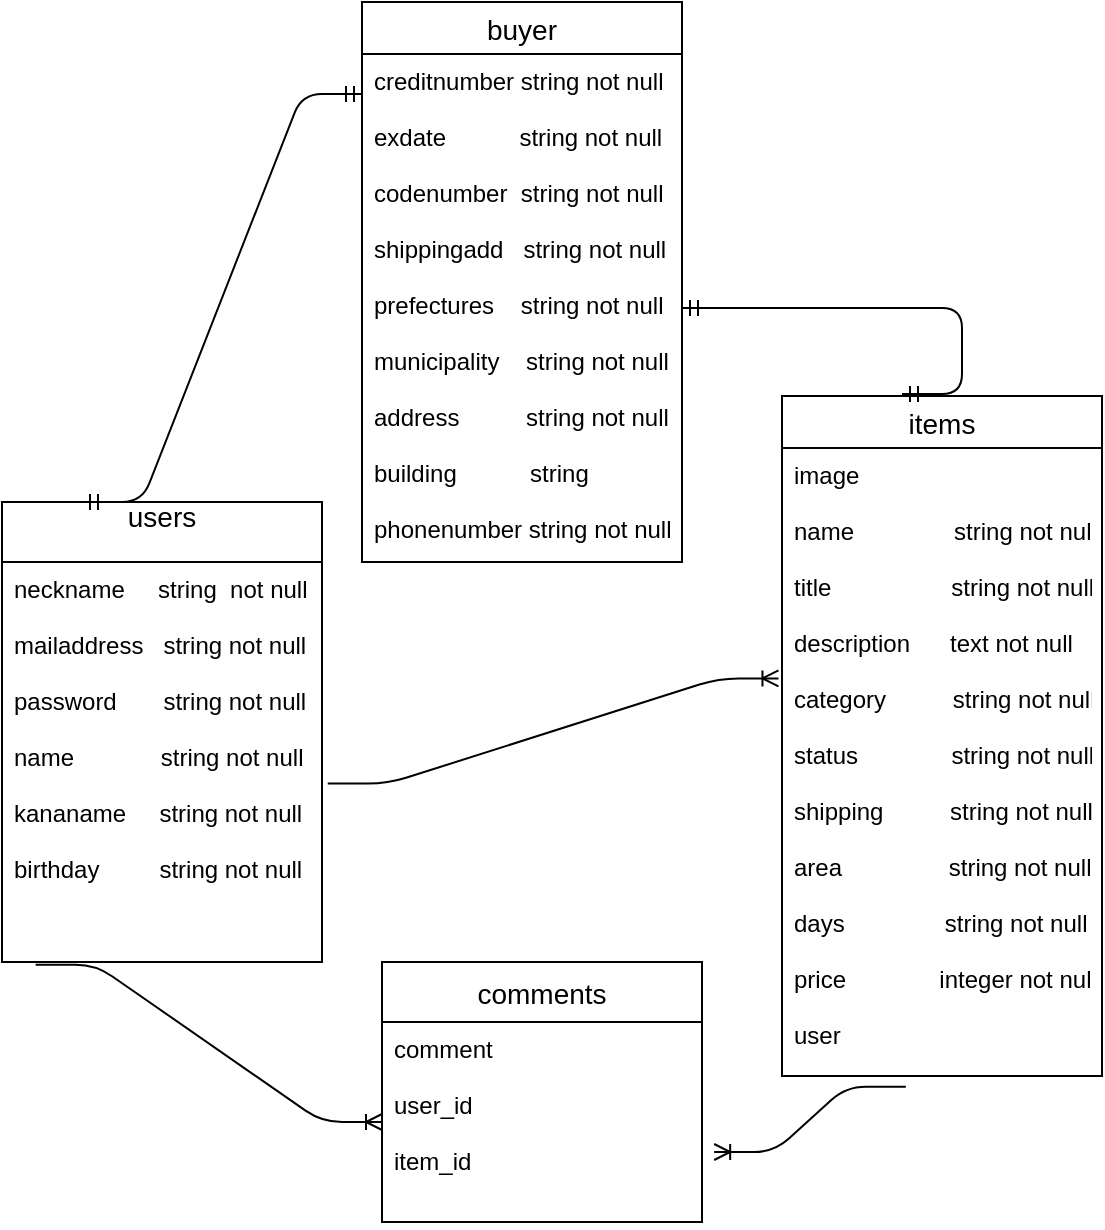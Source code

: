 <mxfile>
    <diagram id="dJVBfmfPZKDI3_ntDj3A" name="ページ1">
        <mxGraphModel grid="1" gridSize="10" guides="1" tooltips="1" connect="1" arrows="1" page="1" fold="1" pageScale="1" pageWidth="827" pageHeight="1169" math="0" shadow="0">
            <root>
                <object label="" id="0">
                    <mxCell/>
                </object>
                <mxCell id="1" parent="0"/>
                <mxCell id="2" value="users&#10;" style="swimlane;fontStyle=0;childLayout=stackLayout;horizontal=1;startSize=30;horizontalStack=0;resizeParent=1;resizeParentMax=0;resizeLast=0;collapsible=1;marginBottom=0;align=center;fontSize=14;" parent="1" vertex="1">
                    <mxGeometry x="-560" y="434" width="160" height="230" as="geometry">
                        <mxRectangle x="-250" y="210" width="70" height="26" as="alternateBounds"/>
                    </mxGeometry>
                </mxCell>
                <mxCell id="4" value="neckname     string  not null&#10;&#10;mailaddress   string not null&#10;&#10;password       string not null&#10;&#10;name             string not null&#10;&#10;kananame     string not null &#10;&#10;birthday         string not null&#10;" style="text;strokeColor=none;fillColor=none;spacingLeft=4;spacingRight=4;overflow=hidden;rotatable=0;points=[[0,0.5],[1,0.5]];portConstraint=eastwest;fontSize=12;" parent="2" vertex="1">
                    <mxGeometry y="30" width="160" height="200" as="geometry"/>
                </mxCell>
                <mxCell id="16" value="items" style="swimlane;fontStyle=0;childLayout=stackLayout;horizontal=1;startSize=26;horizontalStack=0;resizeParent=1;resizeParentMax=0;resizeLast=0;collapsible=1;marginBottom=0;align=center;fontSize=14;" parent="1" vertex="1">
                    <mxGeometry x="-170" y="381" width="160" height="340" as="geometry"/>
                </mxCell>
                <mxCell id="20" value="" style="edgeStyle=entityRelationEdgeStyle;fontSize=12;html=1;endArrow=ERoneToMany;entryX=-0.011;entryY=0.367;entryDx=0;entryDy=0;entryPerimeter=0;exitX=1.018;exitY=0.554;exitDx=0;exitDy=0;exitPerimeter=0;" parent="1" source="4" target="17" edge="1">
                    <mxGeometry width="100" height="100" relative="1" as="geometry">
                        <mxPoint x="-520" y="370" as="sourcePoint"/>
                        <mxPoint x="-420" y="270" as="targetPoint"/>
                    </mxGeometry>
                </mxCell>
                <mxCell id="21" value="comments" style="swimlane;fontStyle=0;childLayout=stackLayout;horizontal=1;startSize=30;horizontalStack=0;resizeParent=1;resizeParentMax=0;resizeLast=0;collapsible=1;marginBottom=0;align=center;fontSize=14;" parent="1" vertex="1">
                    <mxGeometry x="-370" y="664" width="160" height="130" as="geometry"/>
                </mxCell>
                <mxCell id="23" value="comment&#10;&#10;user_id&#10;&#10;item_id" style="text;strokeColor=none;fillColor=none;spacingLeft=4;spacingRight=4;overflow=hidden;rotatable=0;points=[[0,0.5],[1,0.5]];portConstraint=eastwest;fontSize=12;" parent="21" vertex="1">
                    <mxGeometry y="30" width="160" height="100" as="geometry"/>
                </mxCell>
                <mxCell id="33" value="" style="edgeStyle=entityRelationEdgeStyle;fontSize=12;html=1;endArrow=ERoneToMany;exitX=0.105;exitY=1.007;exitDx=0;exitDy=0;exitPerimeter=0;entryX=0;entryY=0.5;entryDx=0;entryDy=0;" parent="1" source="4" target="23" edge="1">
                    <mxGeometry width="100" height="100" relative="1" as="geometry">
                        <mxPoint x="-463" y="720" as="sourcePoint"/>
                        <mxPoint x="-363" y="620" as="targetPoint"/>
                    </mxGeometry>
                </mxCell>
                <mxCell id="34" value="" style="edgeStyle=entityRelationEdgeStyle;fontSize=12;html=1;endArrow=ERoneToMany;exitX=0.387;exitY=1.017;exitDx=0;exitDy=0;exitPerimeter=0;entryX=1.038;entryY=0.65;entryDx=0;entryDy=0;entryPerimeter=0;" parent="1" source="17" target="23" edge="1">
                    <mxGeometry width="100" height="100" relative="1" as="geometry">
                        <mxPoint x="-160" y="650" as="sourcePoint"/>
                        <mxPoint x="-60" y="550" as="targetPoint"/>
                    </mxGeometry>
                </mxCell>
                <mxCell id="39" value="buyer" style="swimlane;fontStyle=0;childLayout=stackLayout;horizontal=1;startSize=26;horizontalStack=0;resizeParent=1;resizeParentMax=0;resizeLast=0;collapsible=1;marginBottom=0;align=center;fontSize=14;" parent="1" vertex="1">
                    <mxGeometry x="-380" y="184" width="160" height="280" as="geometry"/>
                </mxCell>
                <mxCell id="40" value="creditnumber string not null&#10;&#10;exdate           string not null&#10;&#10;codenumber  string not null&#10;&#10;shippingadd   string not null&#10;&#10;prefectures    string not null&#10;&#10;municipality    string not null&#10;&#10;address          string not null&#10;&#10;building           string &#10;&#10;phonenumber string not null" style="text;strokeColor=none;fillColor=none;spacingLeft=4;spacingRight=4;overflow=hidden;rotatable=0;points=[[0,0.5],[1,0.5]];portConstraint=eastwest;fontSize=12;" parent="39" vertex="1">
                    <mxGeometry y="26" width="160" height="254" as="geometry"/>
                </mxCell>
                <mxCell id="17" value="image&#10;&#10;name               string not null&#10;&#10;title                  string not null&#10;&#10;description      text not null&#10;&#10;category          string not null&#10;&#10;status              string not null&#10;&#10;shipping          string not null&#10;&#10;area                string not null&#10;&#10;days               string not null&#10;&#10;price              integer not null&#10;&#10;user&#10;" style="text;strokeColor=none;fillColor=none;spacingLeft=4;spacingRight=4;overflow=hidden;rotatable=0;points=[[0,0.5],[1,0.5]];portConstraint=eastwest;fontSize=12;" parent="1" vertex="1">
                    <mxGeometry x="-170" y="407" width="160" height="314" as="geometry"/>
                </mxCell>
                <mxCell id="44" value="" style="edgeStyle=entityRelationEdgeStyle;fontSize=12;html=1;endArrow=ERmandOne;startArrow=ERmandOne;exitX=0.25;exitY=0;exitDx=0;exitDy=0;" parent="1" source="2" edge="1">
                    <mxGeometry width="100" height="100" relative="1" as="geometry">
                        <mxPoint x="-520" y="430" as="sourcePoint"/>
                        <mxPoint x="-380" y="230" as="targetPoint"/>
                    </mxGeometry>
                </mxCell>
                <mxCell id="45" value="" style="edgeStyle=entityRelationEdgeStyle;fontSize=12;html=1;endArrow=ERmandOne;startArrow=ERmandOne;" parent="1" target="40" edge="1">
                    <mxGeometry width="100" height="100" relative="1" as="geometry">
                        <mxPoint x="-110" y="380" as="sourcePoint"/>
                        <mxPoint x="-90" y="370" as="targetPoint"/>
                    </mxGeometry>
                </mxCell>
            </root>
        </mxGraphModel>
    </diagram>
    <diagram name="ページ1のコピー" id="d5W8JrzKt7Sznqatl7Tc">
        <mxGraphModel dx="2076" dy="705" grid="1" gridSize="10" guides="1" tooltips="1" connect="1" arrows="1" fold="1" page="1" pageScale="1" pageWidth="827" pageHeight="1169" math="0" shadow="0">
            <root>
                <object label="" id="G_QWMqMntEwAqGkYG3q_-0">
                    <mxCell/>
                </object>
                <mxCell id="G_QWMqMntEwAqGkYG3q_-1" parent="G_QWMqMntEwAqGkYG3q_-0"/>
                <mxCell id="G_QWMqMntEwAqGkYG3q_-2" value="users&#10;" style="swimlane;fontStyle=0;childLayout=stackLayout;horizontal=1;startSize=30;horizontalStack=0;resizeParent=1;resizeParentMax=0;resizeLast=0;collapsible=1;marginBottom=0;align=center;fontSize=14;" parent="G_QWMqMntEwAqGkYG3q_-1" vertex="1">
                    <mxGeometry x="-560" y="650" width="160" height="280" as="geometry">
                        <mxRectangle x="-250" y="210" width="70" height="26" as="alternateBounds"/>
                    </mxGeometry>
                </mxCell>
                <mxCell id="G_QWMqMntEwAqGkYG3q_-4" value="items" style="swimlane;fontStyle=0;childLayout=stackLayout;horizontal=1;startSize=26;horizontalStack=0;resizeParent=1;resizeParentMax=0;resizeLast=0;collapsible=1;marginBottom=0;align=center;fontSize=14;" parent="G_QWMqMntEwAqGkYG3q_-1" vertex="1">
                    <mxGeometry x="-180" y="514" width="160" height="359" as="geometry"/>
                </mxCell>
                <mxCell id="G_QWMqMntEwAqGkYG3q_-5" value="" style="edgeStyle=entityRelationEdgeStyle;fontSize=12;html=1;endArrow=ERoneToMany;exitX=1.018;exitY=0.554;exitDx=0;exitDy=0;exitPerimeter=0;entryX=-0.006;entryY=0.74;entryDx=0;entryDy=0;entryPerimeter=0;" parent="G_QWMqMntEwAqGkYG3q_-1" source="G_QWMqMntEwAqGkYG3q_-3" target="G_QWMqMntEwAqGkYG3q_-12" edge="1">
                    <mxGeometry width="100" height="100" relative="1" as="geometry">
                        <mxPoint x="-520" y="370" as="sourcePoint"/>
                        <mxPoint x="-190" y="790" as="targetPoint"/>
                    </mxGeometry>
                </mxCell>
                <mxCell id="G_QWMqMntEwAqGkYG3q_-10" value="buyers" style="swimlane;fontStyle=0;childLayout=stackLayout;horizontal=1;startSize=26;horizontalStack=0;resizeParent=1;resizeParentMax=0;resizeLast=0;collapsible=1;marginBottom=0;align=center;fontSize=14;" parent="G_QWMqMntEwAqGkYG3q_-1" vertex="1">
                    <mxGeometry x="-550" y="260" width="160" height="190" as="geometry"/>
                </mxCell>
                <mxCell id="G_QWMqMntEwAqGkYG3q_-11" value="creditnumber&#10;&#10;exdate           &#10;&#10;codenumber  &#10;&#10; buyer_user&#10;&#10;item_user" style="text;strokeColor=none;fillColor=none;spacingLeft=4;spacingRight=4;overflow=hidden;rotatable=0;points=[[0,0.5],[1,0.5]];portConstraint=eastwest;fontSize=12;" parent="G_QWMqMntEwAqGkYG3q_-10" vertex="1">
                    <mxGeometry y="26" width="160" height="164" as="geometry"/>
                </mxCell>
                <mxCell id="G_QWMqMntEwAqGkYG3q_-13" value="" style="edgeStyle=entityRelationEdgeStyle;fontSize=12;html=1;endArrow=ERmandOne;startArrow=ERmandOne;exitX=0.411;exitY=-0.021;exitDx=0;exitDy=0;exitPerimeter=0;entryX=0.349;entryY=1.01;entryDx=0;entryDy=0;entryPerimeter=0;" parent="G_QWMqMntEwAqGkYG3q_-1" source="G_QWMqMntEwAqGkYG3q_-2" edge="1" target="G_QWMqMntEwAqGkYG3q_-11">
                    <mxGeometry width="100" height="100" relative="1" as="geometry">
                        <mxPoint x="-520" y="430" as="sourcePoint"/>
                        <mxPoint x="-556" y="420" as="targetPoint"/>
                    </mxGeometry>
                </mxCell>
                <mxCell id="G_QWMqMntEwAqGkYG3q_-12" value="image&#10;&#10;name          &#10;     &#10;title                  &#10;&#10;description      &#10;&#10;category         &#10;&#10;status              &#10;&#10;shipping          &#10;&#10;area                &#10;&#10;days               &#10;&#10;price              &#10;&#10;user&#10;&#10;" style="text;strokeColor=none;fillColor=none;spacingLeft=4;spacingRight=4;overflow=hidden;rotatable=0;points=[[0,0.5],[1,0.5]];portConstraint=eastwest;fontSize=12;" parent="G_QWMqMntEwAqGkYG3q_-1" vertex="1">
                    <mxGeometry x="-180" y="540" width="160" height="333" as="geometry"/>
                </mxCell>
                <mxCell id="G_QWMqMntEwAqGkYG3q_-3" value="neckname     &#10;&#10;mailaddress   &#10;&#10;password      &#10;&#10;first_name             &#10;&#10;last_name   &#10;&#10;first_name_kana&#10;&#10;lastname_kana   &#10;&#10;birthday         &#10;&#10;" style="text;strokeColor=none;fillColor=none;spacingLeft=4;spacingRight=4;overflow=hidden;rotatable=0;points=[[0,0.5],[1,0.5]];portConstraint=eastwest;fontSize=12;" parent="G_QWMqMntEwAqGkYG3q_-1" vertex="1">
                    <mxGeometry x="-560" y="680" width="160" height="260" as="geometry"/>
                </mxCell>
                <mxCell id="G_QWMqMntEwAqGkYG3q_-8" value="" style="edgeStyle=entityRelationEdgeStyle;fontSize=12;html=1;endArrow=ERoneToMany;entryX=0;entryY=0.5;entryDx=0;entryDy=0;exitX=1.015;exitY=0.937;exitDx=0;exitDy=0;exitPerimeter=0;" edge="1" parent="G_QWMqMntEwAqGkYG3q_-1" source="G_QWMqMntEwAqGkYG3q_-11" target="G_QWMqMntEwAqGkYG3q_-12">
                    <mxGeometry width="100" height="100" relative="1" as="geometry">
                        <mxPoint x="-330" y="520" as="sourcePoint"/>
                        <mxPoint x="-190" y="710" as="targetPoint"/>
                    </mxGeometry>
                </mxCell>
                <mxCell id="G_QWMqMntEwAqGkYG3q_-9" value="shipping" style="swimlane;fontStyle=0;childLayout=stackLayout;horizontal=1;startSize=26;horizontalStack=0;resizeParent=1;resizeParentMax=0;resizeLast=0;collapsible=1;marginBottom=0;align=center;fontSize=14;" vertex="1" parent="G_QWMqMntEwAqGkYG3q_-1">
                    <mxGeometry x="-210" y="200" width="160" height="260" as="geometry"/>
                </mxCell>
                <mxCell id="G_QWMqMntEwAqGkYG3q_-16" value="shippingadd  &#10;&#10;prefectures    &#10;&#10;municipality    &#10;&#10;address          &#10;&#10;building            &#10;&#10;phonenumber&#10;&#10;buyer_user&#10;&#10;item_user" style="text;strokeColor=none;fillColor=none;spacingLeft=4;spacingRight=4;overflow=hidden;rotatable=0;points=[[0,0.5],[1,0.5]];portConstraint=eastwest;fontSize=12;" vertex="1" parent="G_QWMqMntEwAqGkYG3q_-9">
                    <mxGeometry y="26" width="160" height="234" as="geometry"/>
                </mxCell>
                <mxCell id="G_QWMqMntEwAqGkYG3q_-18" value="" style="edgeStyle=entityRelationEdgeStyle;fontSize=12;html=1;endArrow=ERmandOne;startArrow=ERmandOne;entryX=0;entryY=0.5;entryDx=0;entryDy=0;" edge="1" parent="G_QWMqMntEwAqGkYG3q_-1" target="G_QWMqMntEwAqGkYG3q_-16">
                    <mxGeometry width="100" height="100" relative="1" as="geometry">
                        <mxPoint x="-390" y="380" as="sourcePoint"/>
                        <mxPoint x="-290" y="280" as="targetPoint"/>
                    </mxGeometry>
                </mxCell>
            </root>
        </mxGraphModel>
    </diagram>
    <diagram id="Kfuw9H9NQymWpCldDrsY" name="ページ2">
        &#xa;
        <mxGraphModel dx="448" dy="529" grid="1" gridSize="10" guides="1" tooltips="1" connect="1" arrows="1" fold="1" page="1" pageScale="1" pageWidth="827" pageHeight="1169" math="0" shadow="0">
            &#xa;
            <root>
                &#xa;
                <mxCell id="UbpgEHKUX1D0HHbFgAUb-0"/>
                &#xa;
                <mxCell id="UbpgEHKUX1D0HHbFgAUb-1" parent="UbpgEHKUX1D0HHbFgAUb-0"/>
                &#xa;
            </root>
            &#xa;
        </mxGraphModel>
        &#xa;
    </diagram>
</mxfile>